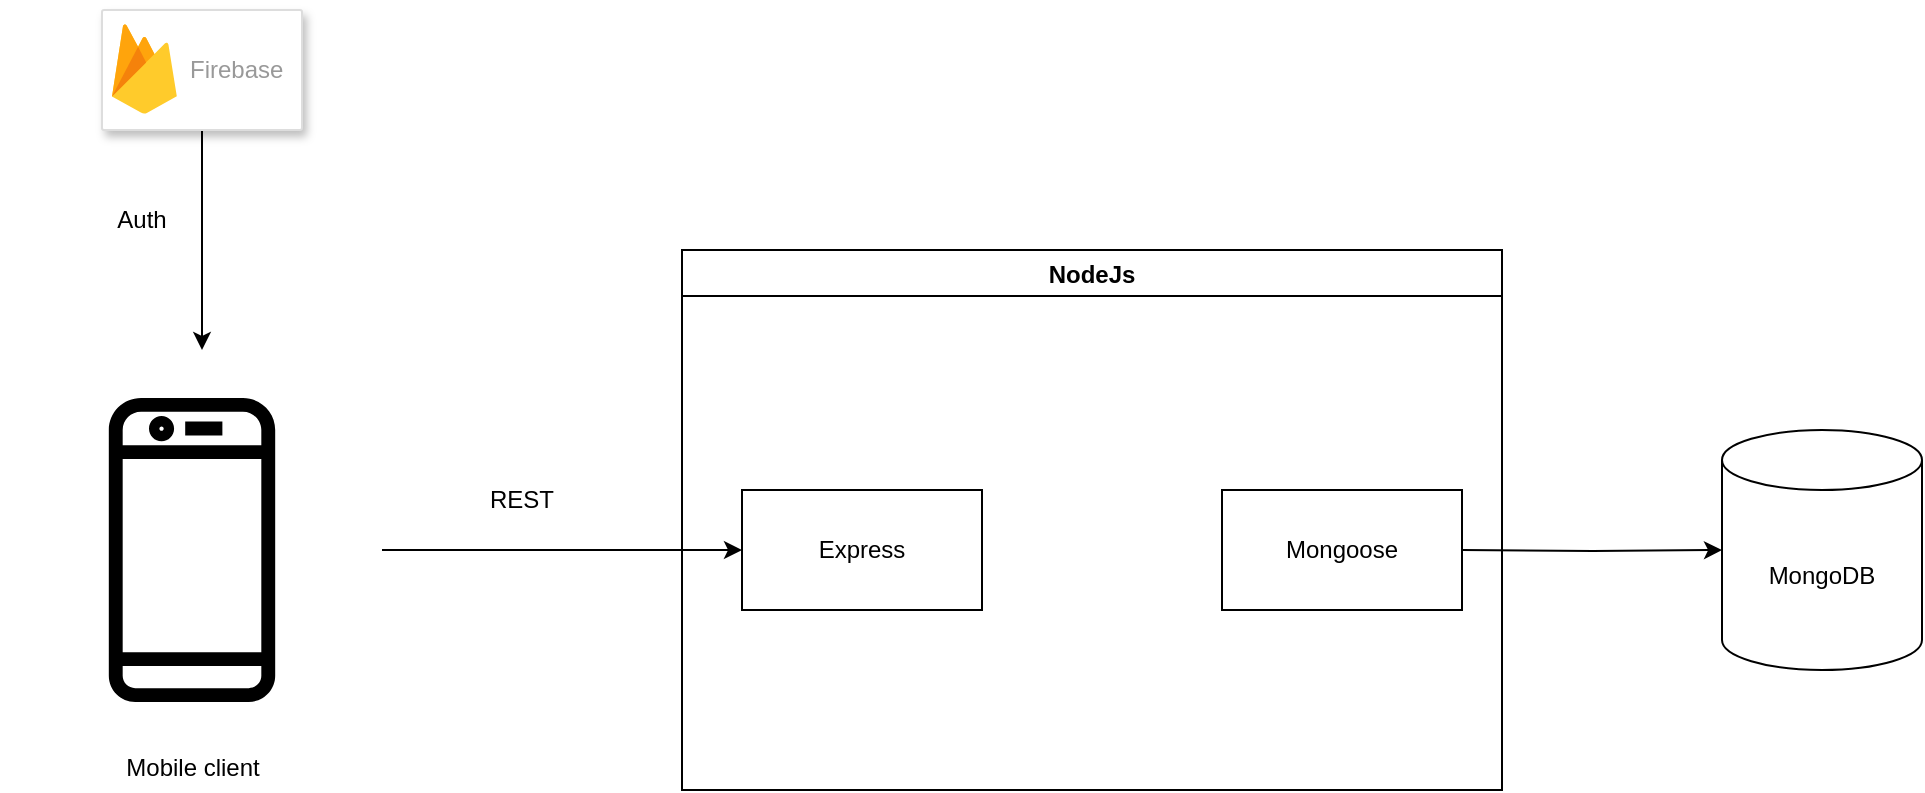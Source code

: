 <mxfile version="19.0.3" type="device"><diagram id="9XlrhoqwKWDv0gJhb56s" name="Page-1"><mxGraphModel dx="1378" dy="852" grid="1" gridSize="10" guides="1" tooltips="1" connect="1" arrows="1" fold="1" page="1" pageScale="1" pageWidth="1169" pageHeight="827" math="0" shadow="0"><root><mxCell id="0"/><mxCell id="1" parent="0"/><mxCell id="D03p_07nDBpP1z5iCip8-10" style="edgeStyle=orthogonalEdgeStyle;rounded=0;orthogonalLoop=1;jettySize=auto;html=1;" edge="1" parent="1" source="D03p_07nDBpP1z5iCip8-2"><mxGeometry relative="1" as="geometry"><mxPoint x="480" y="450" as="targetPoint"/></mxGeometry></mxCell><mxCell id="D03p_07nDBpP1z5iCip8-2" value="Mobile client" style="sketch=0;outlineConnect=0;dashed=0;verticalLabelPosition=bottom;verticalAlign=top;align=center;html=1;fontSize=12;fontStyle=0;aspect=fixed;shape=mxgraph.aws4.resourceIcon;resIcon=mxgraph.aws4.mobile_client;" vertex="1" parent="1"><mxGeometry x="110" y="355" width="190" height="190" as="geometry"/></mxCell><mxCell id="D03p_07nDBpP1z5iCip8-8" style="edgeStyle=orthogonalEdgeStyle;rounded=0;orthogonalLoop=1;jettySize=auto;html=1;entryX=0;entryY=0.5;entryDx=0;entryDy=0;entryPerimeter=0;" edge="1" parent="1" target="D03p_07nDBpP1z5iCip8-4"><mxGeometry relative="1" as="geometry"><mxPoint x="840" y="450" as="sourcePoint"/></mxGeometry></mxCell><mxCell id="D03p_07nDBpP1z5iCip8-4" value="MongoDB" style="shape=cylinder3;whiteSpace=wrap;html=1;boundedLbl=1;backgroundOutline=1;size=15;" vertex="1" parent="1"><mxGeometry x="970" y="390" width="100" height="120" as="geometry"/></mxCell><mxCell id="D03p_07nDBpP1z5iCip8-7" style="edgeStyle=orthogonalEdgeStyle;rounded=0;orthogonalLoop=1;jettySize=auto;html=1;entryX=0.5;entryY=0;entryDx=0;entryDy=0;" edge="1" parent="1" source="D03p_07nDBpP1z5iCip8-5"><mxGeometry relative="1" as="geometry"><mxPoint x="210" y="350" as="targetPoint"/></mxGeometry></mxCell><mxCell id="D03p_07nDBpP1z5iCip8-5" value="" style="strokeColor=#dddddd;shadow=1;strokeWidth=1;rounded=1;absoluteArcSize=1;arcSize=2;" vertex="1" parent="1"><mxGeometry x="160" y="180" width="100" height="60" as="geometry"/></mxCell><mxCell id="D03p_07nDBpP1z5iCip8-6" value="Firebase" style="sketch=0;dashed=0;connectable=0;html=1;fillColor=#5184F3;strokeColor=none;shape=mxgraph.gcp2.firebase;part=1;labelPosition=right;verticalLabelPosition=middle;align=left;verticalAlign=middle;spacingLeft=5;fontColor=#999999;fontSize=12;" vertex="1" parent="D03p_07nDBpP1z5iCip8-5"><mxGeometry width="32.4" height="45" relative="1" as="geometry"><mxPoint x="5" y="7" as="offset"/></mxGeometry></mxCell><mxCell id="D03p_07nDBpP1z5iCip8-9" value="Auth" style="text;html=1;strokeColor=none;fillColor=none;align=center;verticalAlign=middle;whiteSpace=wrap;rounded=0;" vertex="1" parent="1"><mxGeometry x="150" y="270" width="60" height="30" as="geometry"/></mxCell><mxCell id="D03p_07nDBpP1z5iCip8-11" value="REST" style="text;html=1;strokeColor=none;fillColor=none;align=center;verticalAlign=middle;whiteSpace=wrap;rounded=0;" vertex="1" parent="1"><mxGeometry x="340" y="410" width="60" height="30" as="geometry"/></mxCell><mxCell id="D03p_07nDBpP1z5iCip8-15" value="Express" style="rounded=0;whiteSpace=wrap;html=1;" vertex="1" parent="1"><mxGeometry x="480" y="420" width="120" height="60" as="geometry"/></mxCell><mxCell id="D03p_07nDBpP1z5iCip8-16" value="Mongoose" style="rounded=0;whiteSpace=wrap;html=1;" vertex="1" parent="1"><mxGeometry x="720" y="420" width="120" height="60" as="geometry"/></mxCell><mxCell id="D03p_07nDBpP1z5iCip8-17" value="NodeJs" style="swimlane;" vertex="1" parent="1"><mxGeometry x="450" y="300" width="410" height="270" as="geometry"/></mxCell></root></mxGraphModel></diagram></mxfile>